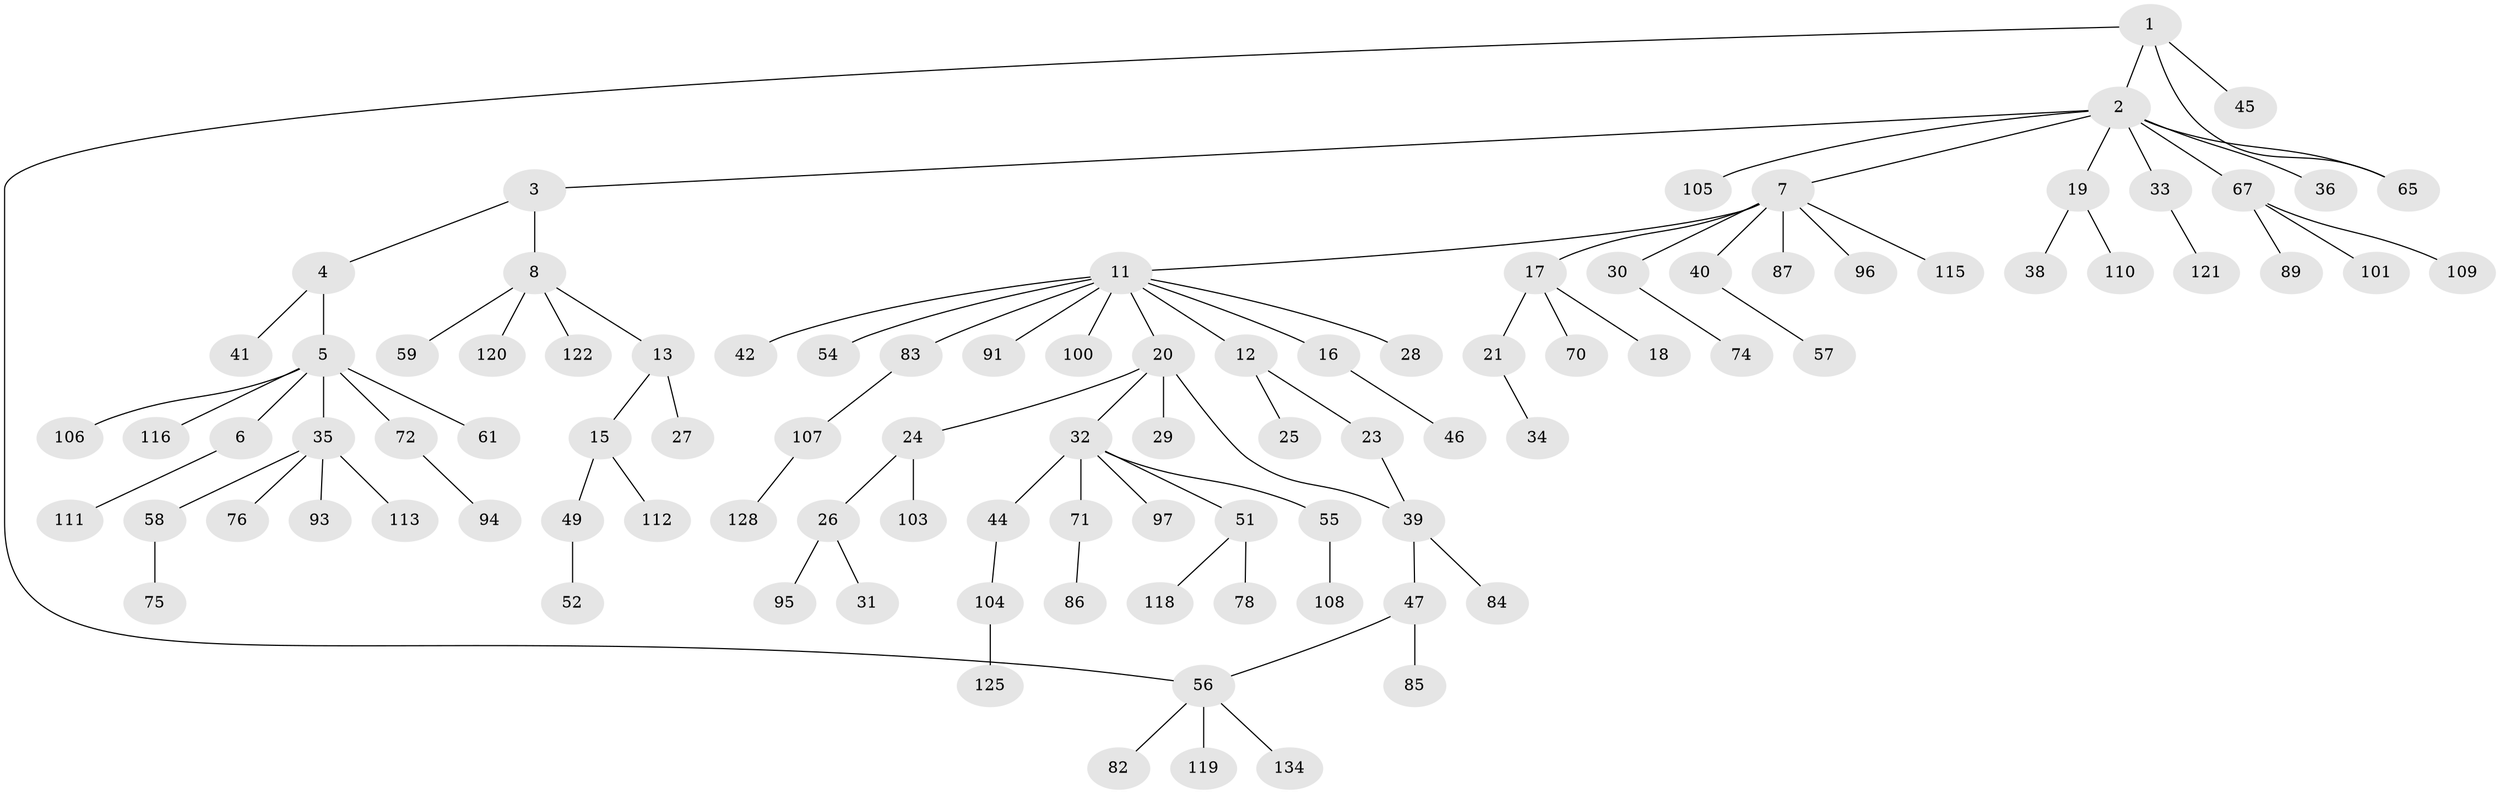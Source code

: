 // Generated by graph-tools (version 1.1) at 2025/23/03/03/25 07:23:35]
// undirected, 96 vertices, 98 edges
graph export_dot {
graph [start="1"]
  node [color=gray90,style=filled];
  1 [super="+127"];
  2 [super="+14"];
  3;
  4 [super="+63"];
  5 [super="+73"];
  6 [super="+9"];
  7 [super="+37"];
  8 [super="+10"];
  11 [super="+69"];
  12;
  13 [super="+62"];
  15 [super="+92"];
  16;
  17;
  18 [super="+114"];
  19 [super="+22"];
  20 [super="+81"];
  21 [super="+88"];
  23;
  24 [super="+64"];
  25;
  26 [super="+48"];
  27;
  28;
  29;
  30;
  31;
  32 [super="+43"];
  33 [super="+68"];
  34 [super="+131"];
  35 [super="+123"];
  36;
  38;
  39 [super="+50"];
  40 [super="+60"];
  41;
  42;
  44 [super="+53"];
  45 [super="+98"];
  46;
  47;
  49 [super="+130"];
  51 [super="+99"];
  52 [super="+132"];
  54;
  55 [super="+66"];
  56 [super="+79"];
  57;
  58;
  59 [super="+77"];
  61;
  65;
  67 [super="+80"];
  70;
  71;
  72;
  74 [super="+124"];
  75;
  76;
  78;
  82;
  83 [super="+90"];
  84;
  85 [super="+117"];
  86 [super="+102"];
  87;
  89;
  91 [super="+126"];
  93;
  94 [super="+129"];
  95;
  96;
  97;
  100;
  101;
  103 [super="+133"];
  104;
  105;
  106;
  107;
  108;
  109;
  110;
  111;
  112;
  113;
  115;
  116;
  118;
  119;
  120;
  121;
  122;
  125;
  128;
  134;
  1 -- 2;
  1 -- 45;
  1 -- 65;
  1 -- 56;
  2 -- 3;
  2 -- 7;
  2 -- 19;
  2 -- 33;
  2 -- 36;
  2 -- 105;
  2 -- 65;
  2 -- 67;
  3 -- 4;
  3 -- 8;
  4 -- 5;
  4 -- 41;
  5 -- 6;
  5 -- 35;
  5 -- 61;
  5 -- 72;
  5 -- 106;
  5 -- 116;
  6 -- 111;
  7 -- 11;
  7 -- 17;
  7 -- 30;
  7 -- 96;
  7 -- 115;
  7 -- 87;
  7 -- 40;
  8 -- 13;
  8 -- 120;
  8 -- 122;
  8 -- 59;
  11 -- 12;
  11 -- 16;
  11 -- 20;
  11 -- 28;
  11 -- 42;
  11 -- 54;
  11 -- 83;
  11 -- 91;
  11 -- 100;
  12 -- 23;
  12 -- 25;
  13 -- 15;
  13 -- 27;
  15 -- 49;
  15 -- 112;
  16 -- 46;
  17 -- 18;
  17 -- 21;
  17 -- 70;
  19 -- 38;
  19 -- 110;
  20 -- 24;
  20 -- 29;
  20 -- 32;
  20 -- 39;
  21 -- 34;
  23 -- 39;
  24 -- 26;
  24 -- 103;
  26 -- 31;
  26 -- 95;
  30 -- 74;
  32 -- 44;
  32 -- 51;
  32 -- 97;
  32 -- 55;
  32 -- 71;
  33 -- 121;
  35 -- 58;
  35 -- 76;
  35 -- 93;
  35 -- 113;
  39 -- 47;
  39 -- 84;
  40 -- 57;
  44 -- 104;
  47 -- 56;
  47 -- 85;
  49 -- 52;
  51 -- 78;
  51 -- 118;
  55 -- 108;
  56 -- 119;
  56 -- 82;
  56 -- 134;
  58 -- 75;
  67 -- 109;
  67 -- 89;
  67 -- 101;
  71 -- 86;
  72 -- 94;
  83 -- 107;
  104 -- 125;
  107 -- 128;
}
